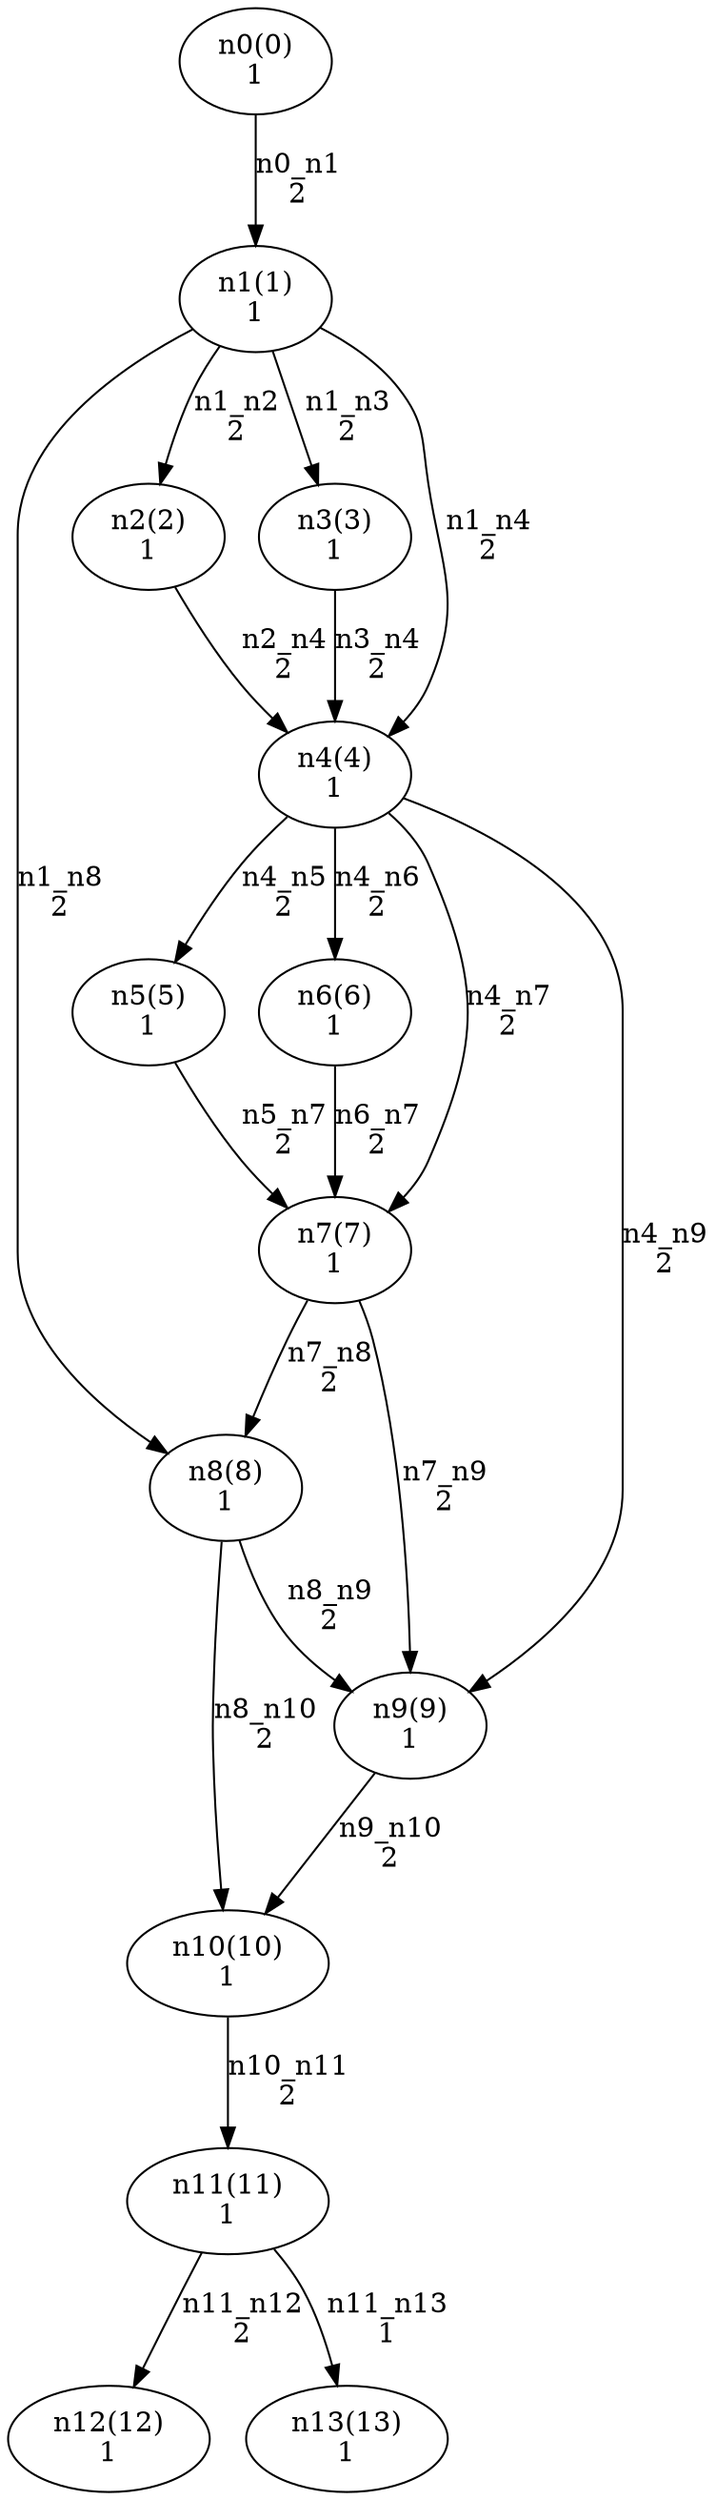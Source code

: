 digraph test_0 {
    size="28,40";
    n0 [ label="n0(0)\n1" ];
    n1 [ label="n1(1)\n1" ];
    n2 [ label="n2(2)\n1" ];
    n3 [ label="n3(3)\n1" ];
    n4 [ label="n4(4)\n1" ];
    n8 [ label="n8(8)\n1" ];
    n5 [ label="n5(5)\n1" ];
    n6 [ label="n6(6)\n1" ];
    n7 [ label="n7(7)\n1" ];
    n9 [ label="n9(9)\n1" ];
    n10 [ label="n10(10)\n1" ];
    n11 [ label="n11(11)\n1" ];
    n12 [ label="n12(12)\n1" ];
    n13 [ label="n13(13)\n1" ];

    n0 -> n1 [ label="n0_n1\n2" ];
    n1 -> n2 [ label="n1_n2\n2" ];
    n1 -> n3 [ label="n1_n3\n2" ];
    n1 -> n4 [ label="n1_n4\n2" ];
    n1 -> n8 [ label="n1_n8\n2" ];
    n2 -> n4 [ label="n2_n4\n2" ];
    n3 -> n4 [ label="n3_n4\n2" ];
    n4 -> n5 [ label="n4_n5\n2" ];
    n4 -> n6 [ label="n4_n6\n2" ];
    n4 -> n7 [ label="n4_n7\n2" ];
    n4 -> n9 [ label="n4_n9\n2" ];
    n5 -> n7 [ label="n5_n7\n2" ];
    n6 -> n7 [ label="n6_n7\n2" ];
    n7 -> n8 [ label="n7_n8\n2" ];
    n7 -> n9 [ label="n7_n9\n2" ];
    n8 -> n9 [ label="n8_n9\n2" ];
    n8 -> n10 [ label="n8_n10\n2" ];
    n9 -> n10 [ label="n9_n10\n2" ];
    n10 -> n11 [ label="n10_n11\n2" ];
    n11 -> n12 [ label="n11_n12\n2" ];
    n11 -> n13 [ label="n11_n13\n1" ];
}
